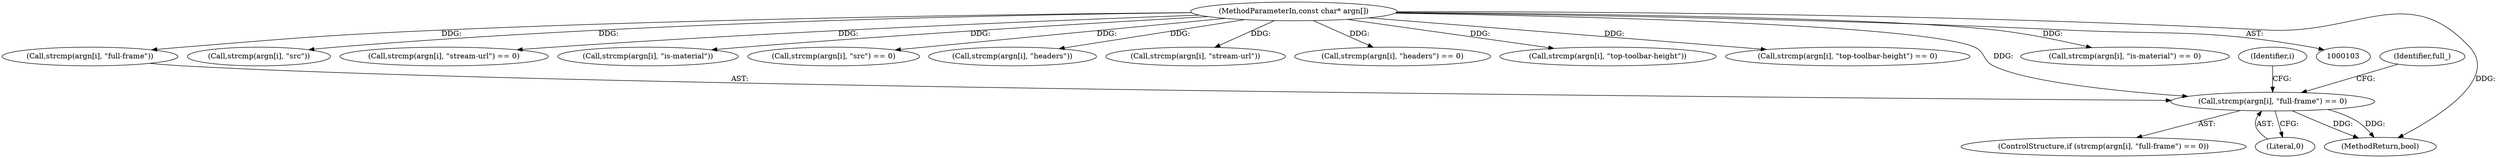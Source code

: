 digraph "0_Chrome_fff450abc4e2fb330ba700547a8e6a7b0fb90a6e@API" {
"1000155" [label="(Call,strcmp(argn[i], \"full-frame\") == 0)"];
"1000105" [label="(MethodParameterIn,const char* argn[])"];
"1000220" [label="(Call,strcmp(argn[i], \"src\"))"];
"1000233" [label="(Call,strcmp(argn[i], \"stream-url\") == 0)"];
"1000262" [label="(Call,strcmp(argn[i], \"is-material\"))"];
"1000219" [label="(Call,strcmp(argn[i], \"src\") == 0)"];
"1000248" [label="(Call,strcmp(argn[i], \"headers\"))"];
"1000234" [label="(Call,strcmp(argn[i], \"stream-url\"))"];
"1000105" [label="(MethodParameterIn,const char* argn[])"];
"1000247" [label="(Call,strcmp(argn[i], \"headers\") == 0)"];
"1000274" [label="(Call,strcmp(argn[i], \"top-toolbar-height\"))"];
"1000152" [label="(Identifier,i)"];
"1000273" [label="(Call,strcmp(argn[i], \"top-toolbar-height\") == 0)"];
"1000156" [label="(Call,strcmp(argn[i], \"full-frame\"))"];
"1000164" [label="(Identifier,full_)"];
"1000261" [label="(Call,strcmp(argn[i], \"is-material\") == 0)"];
"1000161" [label="(Literal,0)"];
"1000154" [label="(ControlStructure,if (strcmp(argn[i], \"full-frame\") == 0))"];
"1000320" [label="(MethodReturn,bool)"];
"1000155" [label="(Call,strcmp(argn[i], \"full-frame\") == 0)"];
"1000155" -> "1000154"  [label="AST: "];
"1000155" -> "1000161"  [label="CFG: "];
"1000156" -> "1000155"  [label="AST: "];
"1000161" -> "1000155"  [label="AST: "];
"1000164" -> "1000155"  [label="CFG: "];
"1000152" -> "1000155"  [label="CFG: "];
"1000155" -> "1000320"  [label="DDG: "];
"1000155" -> "1000320"  [label="DDG: "];
"1000105" -> "1000155"  [label="DDG: "];
"1000105" -> "1000103"  [label="AST: "];
"1000105" -> "1000320"  [label="DDG: "];
"1000105" -> "1000156"  [label="DDG: "];
"1000105" -> "1000219"  [label="DDG: "];
"1000105" -> "1000220"  [label="DDG: "];
"1000105" -> "1000233"  [label="DDG: "];
"1000105" -> "1000234"  [label="DDG: "];
"1000105" -> "1000247"  [label="DDG: "];
"1000105" -> "1000248"  [label="DDG: "];
"1000105" -> "1000261"  [label="DDG: "];
"1000105" -> "1000262"  [label="DDG: "];
"1000105" -> "1000273"  [label="DDG: "];
"1000105" -> "1000274"  [label="DDG: "];
}
